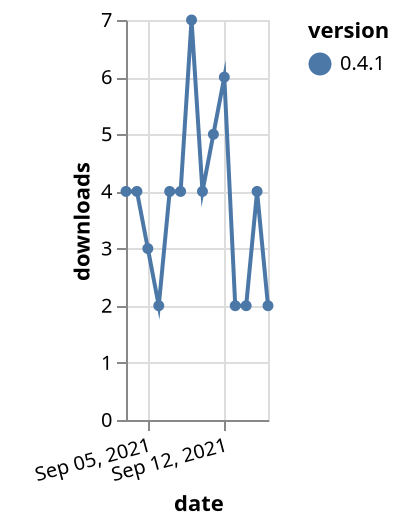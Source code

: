{"$schema": "https://vega.github.io/schema/vega-lite/v5.json", "description": "A simple bar chart with embedded data.", "data": {"values": [{"date": "2021-09-03", "total": 30875, "delta": 4, "version": "0.4.1"}, {"date": "2021-09-04", "total": 30879, "delta": 4, "version": "0.4.1"}, {"date": "2021-09-05", "total": 30882, "delta": 3, "version": "0.4.1"}, {"date": "2021-09-06", "total": 30884, "delta": 2, "version": "0.4.1"}, {"date": "2021-09-07", "total": 30888, "delta": 4, "version": "0.4.1"}, {"date": "2021-09-08", "total": 30892, "delta": 4, "version": "0.4.1"}, {"date": "2021-09-09", "total": 30899, "delta": 7, "version": "0.4.1"}, {"date": "2021-09-10", "total": 30903, "delta": 4, "version": "0.4.1"}, {"date": "2021-09-11", "total": 30908, "delta": 5, "version": "0.4.1"}, {"date": "2021-09-12", "total": 30914, "delta": 6, "version": "0.4.1"}, {"date": "2021-09-13", "total": 30916, "delta": 2, "version": "0.4.1"}, {"date": "2021-09-14", "total": 30918, "delta": 2, "version": "0.4.1"}, {"date": "2021-09-15", "total": 30922, "delta": 4, "version": "0.4.1"}, {"date": "2021-09-16", "total": 30924, "delta": 2, "version": "0.4.1"}]}, "width": "container", "mark": {"type": "line", "point": {"filled": true}}, "encoding": {"x": {"field": "date", "type": "temporal", "timeUnit": "yearmonthdate", "title": "date", "axis": {"labelAngle": -15}}, "y": {"field": "delta", "type": "quantitative", "title": "downloads"}, "color": {"field": "version", "type": "nominal"}, "tooltip": {"field": "delta"}}}